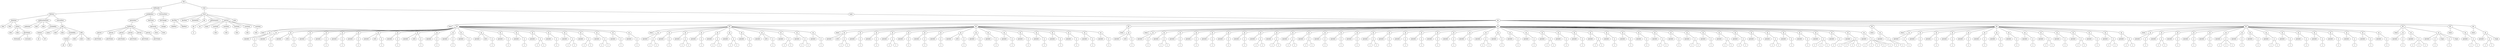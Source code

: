 graph Tree {
	"t0" [label = "TEI"];
	"t1" [label = "teiHeader"];
	"t2" [label = "fileDesc"];
	"t3" [label = "titleStmt"];
	"t4" [label = "title"];
	"t5" [label = "title"];
	"t6" [label = "author"];
	"t7" [label = "idno"];
	"t8" [label = "idno"];
	"t9" [label = "persName"];
	"t10" [label = "forename"];
	"t11" [label = "surname"];
	"t12" [label = "publicationStmt"];
	"t13" [label = "publisher"];
	"t14" [label = "idno"];
	"t15" [label = "idno"];
	"t16" [label = "availability"];
	"t17" [label = "licence"];
	"t18" [label = "ab"];
	"t19" [label = "ref"];
	"t20" [label = "sourceDesc"];
	"t21" [label = "bibl"];
	"t22" [label = "name"];
	"t23" [label = "idno"];
	"t24" [label = "idno"];
	"t25" [label = "availability"];
	"t26" [label = "licence"];
	"t27" [label = "ab"];
	"t28" [label = "ref"];
	"t29" [label = "bibl"];
	"t30" [label = "date"];
	"t31" [label = "date"];
	"t32" [label = "idno"];
	"t33" [label = "profileDesc"];
	"t34" [label = "particDesc"];
	"t35" [label = "listPerson"];
	"t36" [label = "person"];
	"t37" [label = "persName"];
	"t38" [label = "person"];
	"t39" [label = "persName"];
	"t40" [label = "person"];
	"t41" [label = "persName"];
	"t42" [label = "person"];
	"t43" [label = "persName"];
	"t44" [label = "person"];
	"t45" [label = "persName"];
	"t46" [label = "person"];
	"t47" [label = "persName"];
	"t48" [label = "textClass"];
	"t49" [label = "keywords"];
	"t50" [label = "term"];
	"t51" [label = "term"];
	"t52" [label = "revisionDesc"];
	"t53" [label = "listChange"];
	"t54" [label = "change"];
	"t55" [label = "text"];
	"t56" [label = "front"];
	"t57" [label = "docTitle"];
	"t58" [label = "titlePart"];
	"t59" [label = "titlePart"];
	"t60" [label = "docDate"];
	"t61" [label = "docAuthor"];
	"t62" [label = "div"];
	"t63" [label = "div"];
	"t64" [label = "p"];
	"t65" [label = "performance"];
	"t66" [label = "ab"];
	"t67" [label = "castList"];
	"t68" [label = "head"];
	"t69" [label = "castItem"];
	"t70" [label = "role"];
	"t71" [label = "castItem"];
	"t72" [label = "role"];
	"t73" [label = "castItem"];
	"t74" [label = "role"];
	"t75" [label = "castItem"];
	"t76" [label = "role"];
	"t77" [label = "castItem"];
	"t78" [label = "role"];
	"t79" [label = "note"];
	"t80" [label = "body"];
	"t81" [label = "div"];
	"t82" [label = "head"];
	"t83" [label = "div"];
	"t84" [label = "head"];
	"t85" [label = "sp"];
	"t86" [label = "speaker"];
	"t87" [label = "p"];
	"t88" [label = "s"];
	"t89" [label = "sp"];
	"t90" [label = "speaker"];
	"t91" [label = "p"];
	"t92" [label = "s"];
	"t93" [label = "sp"];
	"t94" [label = "speaker"];
	"t95" [label = "note"];
	"t96" [label = "p"];
	"t97" [label = "s"];
	"t98" [label = "sp"];
	"t99" [label = "speaker"];
	"t100" [label = "p"];
	"t101" [label = "s"];
	"t102" [label = "sp"];
	"t103" [label = "speaker"];
	"t104" [label = "p"];
	"t105" [label = "s"];
	"t106" [label = "sp"];
	"t107" [label = "speaker"];
	"t108" [label = "p"];
	"t109" [label = "s"];
	"t110" [label = "sp"];
	"t111" [label = "speaker"];
	"t112" [label = "p"];
	"t113" [label = "s"];
	"t114" [label = "sp"];
	"t115" [label = "speaker"];
	"t116" [label = "note"];
	"t117" [label = "p"];
	"t118" [label = "s"];
	"t119" [label = "sp"];
	"t120" [label = "speaker"];
	"t121" [label = "p"];
	"t122" [label = "s"];
	"t123" [label = "sp"];
	"t124" [label = "speaker"];
	"t125" [label = "note"];
	"t126" [label = "p"];
	"t127" [label = "s"];
	"t128" [label = "sp"];
	"t129" [label = "speaker"];
	"t130" [label = "p"];
	"t131" [label = "s"];
	"t132" [label = "sp"];
	"t133" [label = "speaker"];
	"t134" [label = "p"];
	"t135" [label = "s"];
	"t136" [label = "sp"];
	"t137" [label = "speaker"];
	"t138" [label = "p"];
	"t139" [label = "s"];
	"t140" [label = "sp"];
	"t141" [label = "speaker"];
	"t142" [label = "note"];
	"t143" [label = "p"];
	"t144" [label = "s"];
	"t145" [label = "sp"];
	"t146" [label = "speaker"];
	"t147" [label = "p"];
	"t148" [label = "s"];
	"t149" [label = "sp"];
	"t150" [label = "speaker"];
	"t151" [label = "p"];
	"t152" [label = "s"];
	"t153" [label = "sp"];
	"t154" [label = "speaker"];
	"t155" [label = "p"];
	"t156" [label = "s"];
	"t157" [label = "s"];
	"t158" [label = "sp"];
	"t159" [label = "speaker"];
	"t160" [label = "p"];
	"t161" [label = "s"];
	"t162" [label = "sp"];
	"t163" [label = "speaker"];
	"t164" [label = "p"];
	"t165" [label = "s"];
	"t166" [label = "s"];
	"t167" [label = "sp"];
	"t168" [label = "speaker"];
	"t169" [label = "p"];
	"t170" [label = "s"];
	"t171" [label = "s"];
	"t172" [label = "sp"];
	"t173" [label = "speaker"];
	"t174" [label = "p"];
	"t175" [label = "s"];
	"t176" [label = "s"];
	"t177" [label = "sp"];
	"t178" [label = "speaker"];
	"t179" [label = "p"];
	"t180" [label = "s"];
	"t181" [label = "sp"];
	"t182" [label = "speaker"];
	"t183" [label = "p"];
	"t184" [label = "s"];
	"t185" [label = "div"];
	"t186" [label = "head"];
	"t187" [label = "sp"];
	"t188" [label = "speaker"];
	"t189" [label = "p"];
	"t190" [label = "s"];
	"t191" [label = "s"];
	"t192" [label = "sp"];
	"t193" [label = "speaker"];
	"t194" [label = "p"];
	"t195" [label = "s"];
	"t196" [label = "sp"];
	"t197" [label = "speaker"];
	"t198" [label = "p"];
	"t199" [label = "s"];
	"t200" [label = "s"];
	"t201" [label = "sp"];
	"t202" [label = "speaker"];
	"t203" [label = "p"];
	"t204" [label = "s"];
	"t205" [label = "sp"];
	"t206" [label = "speaker"];
	"t207" [label = "p"];
	"t208" [label = "s"];
	"t209" [label = "s"];
	"t210" [label = "sp"];
	"t211" [label = "speaker"];
	"t212" [label = "p"];
	"t213" [label = "s"];
	"t214" [label = "s"];
	"t215" [label = "sp"];
	"t216" [label = "speaker"];
	"t217" [label = "p"];
	"t218" [label = "s"];
	"t219" [label = "sp"];
	"t220" [label = "speaker"];
	"t221" [label = "note"];
	"t222" [label = "p"];
	"t223" [label = "s"];
	"t224" [label = "sp"];
	"t225" [label = "speaker"];
	"t226" [label = "p"];
	"t227" [label = "s"];
	"t228" [label = "s"];
	"t229" [label = "sp"];
	"t230" [label = "speaker"];
	"t231" [label = "p"];
	"t232" [label = "s"];
	"t233" [label = "s"];
	"t234" [label = "sp"];
	"t235" [label = "speaker"];
	"t236" [label = "p"];
	"t237" [label = "s"];
	"t238" [label = "div"];
	"t239" [label = "head"];
	"t240" [label = "sp"];
	"t241" [label = "speaker"];
	"t242" [label = "note"];
	"t243" [label = "p"];
	"t244" [label = "s"];
	"t245" [label = "s"];
	"t246" [label = "sp"];
	"t247" [label = "speaker"];
	"t248" [label = "p"];
	"t249" [label = "s"];
	"t250" [label = "sp"];
	"t251" [label = "speaker"];
	"t252" [label = "p"];
	"t253" [label = "s"];
	"t254" [label = "sp"];
	"t255" [label = "speaker"];
	"t256" [label = "p"];
	"t257" [label = "s"];
	"t258" [label = "s"];
	"t259" [label = "sp"];
	"t260" [label = "speaker"];
	"t261" [label = "p"];
	"t262" [label = "s"];
	"t263" [label = "sp"];
	"t264" [label = "speaker"];
	"t265" [label = "p"];
	"t266" [label = "s"];
	"t267" [label = "sp"];
	"t268" [label = "speaker"];
	"t269" [label = "p"];
	"t270" [label = "s"];
	"t271" [label = "sp"];
	"t272" [label = "speaker"];
	"t273" [label = "note"];
	"t274" [label = "p"];
	"t275" [label = "s"];
	"t276" [label = "sp"];
	"t277" [label = "speaker"];
	"t278" [label = "p"];
	"t279" [label = "s"];
	"t280" [label = "sp"];
	"t281" [label = "speaker"];
	"t282" [label = "p"];
	"t283" [label = "s"];
	"t284" [label = "sp"];
	"t285" [label = "speaker"];
	"t286" [label = "p"];
	"t287" [label = "s"];
	"t288" [label = "sp"];
	"t289" [label = "speaker"];
	"t290" [label = "p"];
	"t291" [label = "s"];
	"t292" [label = "sp"];
	"t293" [label = "speaker"];
	"t294" [label = "p"];
	"t295" [label = "s"];
	"t296" [label = "sp"];
	"t297" [label = "speaker"];
	"t298" [label = "p"];
	"t299" [label = "s"];
	"t300" [label = "sp"];
	"t301" [label = "speaker"];
	"t302" [label = "p"];
	"t303" [label = "s"];
	"t304" [label = "sp"];
	"t305" [label = "speaker"];
	"t306" [label = "p"];
	"t307" [label = "s"];
	"t308" [label = "sp"];
	"t309" [label = "speaker"];
	"t310" [label = "p"];
	"t311" [label = "s"];
	"t312" [label = "div"];
	"t313" [label = "head"];
	"t314" [label = "sp"];
	"t315" [label = "speaker"];
	"t316" [label = "note"];
	"t317" [label = "p"];
	"t318" [label = "s"];
	"t319" [label = "div"];
	"t320" [label = "head"];
	"t321" [label = "sp"];
	"t322" [label = "speaker"];
	"t323" [label = "p"];
	"t324" [label = "s"];
	"t325" [label = "sp"];
	"t326" [label = "speaker"];
	"t327" [label = "p"];
	"t328" [label = "s"];
	"t329" [label = "s"];
	"t330" [label = "sp"];
	"t331" [label = "speaker"];
	"t332" [label = "p"];
	"t333" [label = "s"];
	"t334" [label = "sp"];
	"t335" [label = "speaker"];
	"t336" [label = "p"];
	"t337" [label = "s"];
	"t338" [label = "sp"];
	"t339" [label = "speaker"];
	"t340" [label = "p"];
	"t341" [label = "s"];
	"t342" [label = "sp"];
	"t343" [label = "speaker"];
	"t344" [label = "p"];
	"t345" [label = "s"];
	"t346" [label = "sp"];
	"t347" [label = "speaker"];
	"t348" [label = "p"];
	"t349" [label = "s"];
	"t350" [label = "sp"];
	"t351" [label = "speaker"];
	"t352" [label = "p"];
	"t353" [label = "s"];
	"t354" [label = "s"];
	"t355" [label = "sp"];
	"t356" [label = "speaker"];
	"t357" [label = "p"];
	"t358" [label = "s"];
	"t359" [label = "s"];
	"t360" [label = "sp"];
	"t361" [label = "speaker"];
	"t362" [label = "p"];
	"t363" [label = "s"];
	"t364" [label = "s"];
	"t365" [label = "sp"];
	"t366" [label = "speaker"];
	"t367" [label = "p"];
	"t368" [label = "s"];
	"t369" [label = "s"];
	"t370" [label = "sp"];
	"t371" [label = "speaker"];
	"t372" [label = "p"];
	"t373" [label = "s"];
	"t374" [label = "sp"];
	"t375" [label = "speaker"];
	"t376" [label = "p"];
	"t377" [label = "s"];
	"t378" [label = "sp"];
	"t379" [label = "speaker"];
	"t380" [label = "p"];
	"t381" [label = "s"];
	"t382" [label = "sp"];
	"t383" [label = "speaker"];
	"t384" [label = "p"];
	"t385" [label = "s"];
	"t386" [label = "s"];
	"t387" [label = "sp"];
	"t388" [label = "speaker"];
	"t389" [label = "p"];
	"t390" [label = "s"];
	"t391" [label = "sp"];
	"t392" [label = "speaker"];
	"t393" [label = "p"];
	"t394" [label = "s"];
	"t395" [label = "sp"];
	"t396" [label = "speaker"];
	"t397" [label = "p"];
	"t398" [label = "s"];
	"t399" [label = "sp"];
	"t400" [label = "speaker"];
	"t401" [label = "p"];
	"t402" [label = "s"];
	"t403" [label = "sp"];
	"t404" [label = "speaker"];
	"t405" [label = "p"];
	"t406" [label = "s"];
	"t407" [label = "sp"];
	"t408" [label = "speaker"];
	"t409" [label = "p"];
	"t410" [label = "s"];
	"t411" [label = "sp"];
	"t412" [label = "speaker"];
	"t413" [label = "p"];
	"t414" [label = "s"];
	"t415" [label = "s"];
	"t416" [label = "sp"];
	"t417" [label = "speaker"];
	"t418" [label = "p"];
	"t419" [label = "s"];
	"t420" [label = "sp"];
	"t421" [label = "speaker"];
	"t422" [label = "p"];
	"t423" [label = "s"];
	"t424" [label = "sp"];
	"t425" [label = "speaker"];
	"t426" [label = "p"];
	"t427" [label = "s"];
	"t428" [label = "sp"];
	"t429" [label = "speaker"];
	"t430" [label = "p"];
	"t431" [label = "s"];
	"t432" [label = "s"];
	"t433" [label = "sp"];
	"t434" [label = "speaker"];
	"t435" [label = "p"];
	"t436" [label = "s"];
	"t437" [label = "sp"];
	"t438" [label = "speaker"];
	"t439" [label = "p"];
	"t440" [label = "s"];
	"t441" [label = "sp"];
	"t442" [label = "speaker"];
	"t443" [label = "p"];
	"t444" [label = "s"];
	"t445" [label = "s"];
	"t446" [label = "sp"];
	"t447" [label = "speaker"];
	"t448" [label = "p"];
	"t449" [label = "s"];
	"t450" [label = "sp"];
	"t451" [label = "speaker"];
	"t452" [label = "p"];
	"t453" [label = "s"];
	"t454" [label = "sp"];
	"t455" [label = "speaker"];
	"t456" [label = "p"];
	"t457" [label = "s"];
	"t458" [label = "sp"];
	"t459" [label = "speaker"];
	"t460" [label = "p"];
	"t461" [label = "s"];
	"t462" [label = "s"];
	"t463" [label = "sp"];
	"t464" [label = "speaker"];
	"t465" [label = "p"];
	"t466" [label = "s"];
	"t467" [label = "sp"];
	"t468" [label = "speaker"];
	"t469" [label = "p"];
	"t470" [label = "s"];
	"t471" [label = "s"];
	"t472" [label = "sp"];
	"t473" [label = "speaker"];
	"t474" [label = "p"];
	"t475" [label = "s"];
	"t476" [label = "sp"];
	"t477" [label = "speaker"];
	"t478" [label = "p"];
	"t479" [label = "s"];
	"t480" [label = "s"];
	"t481" [label = "sp"];
	"t482" [label = "speaker"];
	"t483" [label = "p"];
	"t484" [label = "s"];
	"t485" [label = "s"];
	"t486" [label = "sp"];
	"t487" [label = "speaker"];
	"t488" [label = "p"];
	"t489" [label = "s"];
	"t490" [label = "sp"];
	"t491" [label = "speaker"];
	"t492" [label = "p"];
	"t493" [label = "s"];
	"t494" [label = "s"];
	"t495" [label = "sp"];
	"t496" [label = "speaker"];
	"t497" [label = "p"];
	"t498" [label = "s"];
	"t499" [label = "sp"];
	"t500" [label = "speaker"];
	"t501" [label = "p"];
	"t502" [label = "s"];
	"t503" [label = "sp"];
	"t504" [label = "speaker"];
	"t505" [label = "p"];
	"t506" [label = "s"];
	"t507" [label = "s"];
	"t508" [label = "s"];
	"t509" [label = "sp"];
	"t510" [label = "speaker"];
	"t511" [label = "p"];
	"t512" [label = "s"];
	"t513" [label = "sp"];
	"t514" [label = "speaker"];
	"t515" [label = "p"];
	"t516" [label = "s"];
	"t517" [label = "s"];
	"t518" [label = "s"];
	"t519" [label = "s"];
	"t520" [label = "sp"];
	"t521" [label = "speaker"];
	"t522" [label = "p"];
	"t523" [label = "s"];
	"t524" [label = "s"];
	"t525" [label = "s"];
	"t526" [label = "s"];
	"t527" [label = "s"];
	"t528" [label = "div"];
	"t529" [label = "head"];
	"t530" [label = "sp"];
	"t531" [label = "speaker"];
	"t532" [label = "p"];
	"t533" [label = "s"];
	"t534" [label = "s"];
	"t535" [label = "div"];
	"t536" [label = "head"];
	"t537" [label = "sp"];
	"t538" [label = "speaker"];
	"t539" [label = "p"];
	"t540" [label = "s"];
	"t541" [label = "sp"];
	"t542" [label = "speaker"];
	"t543" [label = "p"];
	"t544" [label = "s"];
	"t545" [label = "sp"];
	"t546" [label = "speaker"];
	"t547" [label = "p"];
	"t548" [label = "s"];
	"t549" [label = "sp"];
	"t550" [label = "speaker"];
	"t551" [label = "p"];
	"t552" [label = "s"];
	"t553" [label = "sp"];
	"t554" [label = "speaker"];
	"t555" [label = "p"];
	"t556" [label = "s"];
	"t557" [label = "sp"];
	"t558" [label = "speaker"];
	"t559" [label = "p"];
	"t560" [label = "s"];
	"t561" [label = "sp"];
	"t562" [label = "speaker"];
	"t563" [label = "p"];
	"t564" [label = "s"];
	"t565" [label = "sp"];
	"t566" [label = "speaker"];
	"t567" [label = "p"];
	"t568" [label = "s"];
	"t569" [label = "sp"];
	"t570" [label = "speaker"];
	"t571" [label = "p"];
	"t572" [label = "s"];
	"t573" [label = "sp"];
	"t574" [label = "speaker"];
	"t575" [label = "p"];
	"t576" [label = "s"];
	"t577" [label = "s"];
	"t578" [label = "sp"];
	"t579" [label = "speaker"];
	"t580" [label = "p"];
	"t581" [label = "s"];
	"t582" [label = "sp"];
	"t583" [label = "speaker"];
	"t584" [label = "p"];
	"t585" [label = "s"];
	"t586" [label = "s"];
	"t587" [label = "sp"];
	"t588" [label = "speaker"];
	"t589" [label = "p"];
	"t590" [label = "s"];
	"t591" [label = "sp"];
	"t592" [label = "speaker"];
	"t593" [label = "p"];
	"t594" [label = "s"];
	"t595" [label = "s"];
	"t596" [label = "sp"];
	"t597" [label = "speaker"];
	"t598" [label = "p"];
	"t599" [label = "s"];
	"t600" [label = "s"];
	"t601" [label = "div"];
	"t602" [label = "head"];
	"t603" [label = "sp"];
	"t604" [label = "speaker"];
	"t605" [label = "p"];
	"t606" [label = "s"];
	"t607" [label = "sp"];
	"t608" [label = "speaker"];
	"t609" [label = "p"];
	"t610" [label = "s"];
	"t611" [label = "s"];
	"t612" [label = "sp"];
	"t613" [label = "speaker"];
	"t614" [label = "p"];
	"t615" [label = "s"];
	"t616" [label = "sp"];
	"t617" [label = "speaker"];
	"t618" [label = "p"];
	"t619" [label = "s"];
	"t620" [label = "sp"];
	"t621" [label = "speaker"];
	"t622" [label = "p"];
	"t623" [label = "s"];
	"t624" [label = "sp"];
	"t625" [label = "speaker"];
	"t626" [label = "p"];
	"t627" [label = "s"];
	"t628" [label = "s"];
	"t629" [label = "s"];
	"t630" [label = "sp"];
	"t631" [label = "speaker"];
	"t632" [label = "p"];
	"t633" [label = "s"];
	"t634" [label = "sp"];
	"t635" [label = "speaker"];
	"t636" [label = "p"];
	"t637" [label = "s"];
	"t638" [label = "sp"];
	"t639" [label = "speaker"];
	"t640" [label = "p"];
	"t641" [label = "s"];
	"t642" [label = "s"];
	"t643" [label = "sp"];
	"t644" [label = "speaker"];
	"t645" [label = "p"];
	"t646" [label = "s"];
	"t647" [label = "sp"];
	"t648" [label = "speaker"];
	"t649" [label = "p"];
	"t650" [label = "s"];
	"t651" [label = "sp"];
	"t652" [label = "speaker"];
	"t653" [label = "p"];
	"t654" [label = "s"];
	"t655" [label = "sp"];
	"t656" [label = "speaker"];
	"t657" [label = "p"];
	"t658" [label = "s"];
	"t659" [label = "sp"];
	"t660" [label = "speaker"];
	"t661" [label = "p"];
	"t662" [label = "s"];
	"t663" [label = "sp"];
	"t664" [label = "speaker"];
	"t665" [label = "p"];
	"t666" [label = "s"];
	"t667" [label = "sp"];
	"t668" [label = "speaker"];
	"t669" [label = "p"];
	"t670" [label = "s"];
	"t671" [label = "div"];
	"t672" [label = "head"];
	"t673" [label = "sp"];
	"t674" [label = "speaker"];
	"t675" [label = "p"];
	"t676" [label = "s"];
	"t677" [label = "sp"];
	"t678" [label = "speaker"];
	"t679" [label = "p"];
	"t680" [label = "s"];
	"t681" [label = "s"];
	"t682" [label = "s"];
	"t683" [label = "sp"];
	"t684" [label = "speaker"];
	"t685" [label = "p"];
	"t686" [label = "s"];
	"t687" [label = "stage"];
	"t688" [label = "p"];
	"t689" [label = "s"];
	"t690" [label = "stage"];
	"t691" [label = "div"];
	"t692" [label = "head"];
	"t693" [label = "sp"];
	"t694" [label = "speaker"];
	"t695" [label = "p"];
	"t696" [label = "s"];
	"t697" [label = "s"];
	"t698" [label = "div"];
	"t699" [label = "head"];
	"t700" [label = "sp"];
	"t701" [label = "speaker"];
	"t702" [label = "p"];
	"t703" [label = "s"];
	"t704" [label = "s"];
	"t705" [label = "stage"];
	"t0" -- "t1";
	"t1" -- "t2";
	"t2" -- "t3";
	"t3" -- "t4";
	"t3" -- "t5";
	"t3" -- "t6";
	"t6" -- "t7";
	"t6" -- "t8";
	"t6" -- "t9";
	"t9" -- "t10";
	"t9" -- "t11";
	"t2" -- "t12";
	"t12" -- "t13";
	"t12" -- "t14";
	"t12" -- "t15";
	"t12" -- "t16";
	"t16" -- "t17";
	"t17" -- "t18";
	"t17" -- "t19";
	"t2" -- "t20";
	"t20" -- "t21";
	"t21" -- "t22";
	"t21" -- "t23";
	"t21" -- "t24";
	"t21" -- "t25";
	"t25" -- "t26";
	"t26" -- "t27";
	"t26" -- "t28";
	"t21" -- "t29";
	"t29" -- "t30";
	"t29" -- "t31";
	"t29" -- "t32";
	"t1" -- "t33";
	"t33" -- "t34";
	"t34" -- "t35";
	"t35" -- "t36";
	"t36" -- "t37";
	"t35" -- "t38";
	"t38" -- "t39";
	"t35" -- "t40";
	"t40" -- "t41";
	"t35" -- "t42";
	"t42" -- "t43";
	"t35" -- "t44";
	"t44" -- "t45";
	"t35" -- "t46";
	"t46" -- "t47";
	"t33" -- "t48";
	"t48" -- "t49";
	"t49" -- "t50";
	"t49" -- "t51";
	"t1" -- "t52";
	"t52" -- "t53";
	"t53" -- "t54";
	"t0" -- "t55";
	"t55" -- "t56";
	"t56" -- "t57";
	"t57" -- "t58";
	"t57" -- "t59";
	"t56" -- "t60";
	"t56" -- "t61";
	"t56" -- "t62";
	"t62" -- "t63";
	"t63" -- "t64";
	"t56" -- "t65";
	"t65" -- "t66";
	"t56" -- "t67";
	"t67" -- "t68";
	"t67" -- "t69";
	"t69" -- "t70";
	"t67" -- "t71";
	"t71" -- "t72";
	"t67" -- "t73";
	"t73" -- "t74";
	"t67" -- "t75";
	"t75" -- "t76";
	"t67" -- "t77";
	"t77" -- "t78";
	"t56" -- "t79";
	"t55" -- "t80";
	"t80" -- "t81";
	"t81" -- "t82";
	"t81" -- "t83";
	"t83" -- "t84";
	"t83" -- "t85";
	"t85" -- "t86";
	"t85" -- "t87";
	"t87" -- "t88";
	"t83" -- "t89";
	"t89" -- "t90";
	"t89" -- "t91";
	"t91" -- "t92";
	"t83" -- "t93";
	"t93" -- "t94";
	"t93" -- "t95";
	"t93" -- "t96";
	"t96" -- "t97";
	"t83" -- "t98";
	"t98" -- "t99";
	"t98" -- "t100";
	"t100" -- "t101";
	"t83" -- "t102";
	"t102" -- "t103";
	"t102" -- "t104";
	"t104" -- "t105";
	"t83" -- "t106";
	"t106" -- "t107";
	"t106" -- "t108";
	"t108" -- "t109";
	"t83" -- "t110";
	"t110" -- "t111";
	"t110" -- "t112";
	"t112" -- "t113";
	"t83" -- "t114";
	"t114" -- "t115";
	"t114" -- "t116";
	"t114" -- "t117";
	"t117" -- "t118";
	"t83" -- "t119";
	"t119" -- "t120";
	"t119" -- "t121";
	"t121" -- "t122";
	"t83" -- "t123";
	"t123" -- "t124";
	"t123" -- "t125";
	"t123" -- "t126";
	"t126" -- "t127";
	"t83" -- "t128";
	"t128" -- "t129";
	"t128" -- "t130";
	"t130" -- "t131";
	"t83" -- "t132";
	"t132" -- "t133";
	"t132" -- "t134";
	"t134" -- "t135";
	"t83" -- "t136";
	"t136" -- "t137";
	"t136" -- "t138";
	"t138" -- "t139";
	"t83" -- "t140";
	"t140" -- "t141";
	"t140" -- "t142";
	"t140" -- "t143";
	"t143" -- "t144";
	"t83" -- "t145";
	"t145" -- "t146";
	"t145" -- "t147";
	"t147" -- "t148";
	"t83" -- "t149";
	"t149" -- "t150";
	"t149" -- "t151";
	"t151" -- "t152";
	"t83" -- "t153";
	"t153" -- "t154";
	"t153" -- "t155";
	"t155" -- "t156";
	"t155" -- "t157";
	"t83" -- "t158";
	"t158" -- "t159";
	"t158" -- "t160";
	"t160" -- "t161";
	"t83" -- "t162";
	"t162" -- "t163";
	"t162" -- "t164";
	"t164" -- "t165";
	"t164" -- "t166";
	"t83" -- "t167";
	"t167" -- "t168";
	"t167" -- "t169";
	"t169" -- "t170";
	"t169" -- "t171";
	"t83" -- "t172";
	"t172" -- "t173";
	"t172" -- "t174";
	"t174" -- "t175";
	"t174" -- "t176";
	"t83" -- "t177";
	"t177" -- "t178";
	"t177" -- "t179";
	"t179" -- "t180";
	"t83" -- "t181";
	"t181" -- "t182";
	"t181" -- "t183";
	"t183" -- "t184";
	"t81" -- "t185";
	"t185" -- "t186";
	"t185" -- "t187";
	"t187" -- "t188";
	"t187" -- "t189";
	"t189" -- "t190";
	"t189" -- "t191";
	"t185" -- "t192";
	"t192" -- "t193";
	"t192" -- "t194";
	"t194" -- "t195";
	"t185" -- "t196";
	"t196" -- "t197";
	"t196" -- "t198";
	"t198" -- "t199";
	"t198" -- "t200";
	"t185" -- "t201";
	"t201" -- "t202";
	"t201" -- "t203";
	"t203" -- "t204";
	"t185" -- "t205";
	"t205" -- "t206";
	"t205" -- "t207";
	"t207" -- "t208";
	"t207" -- "t209";
	"t185" -- "t210";
	"t210" -- "t211";
	"t210" -- "t212";
	"t212" -- "t213";
	"t212" -- "t214";
	"t185" -- "t215";
	"t215" -- "t216";
	"t215" -- "t217";
	"t217" -- "t218";
	"t185" -- "t219";
	"t219" -- "t220";
	"t219" -- "t221";
	"t219" -- "t222";
	"t222" -- "t223";
	"t185" -- "t224";
	"t224" -- "t225";
	"t224" -- "t226";
	"t226" -- "t227";
	"t226" -- "t228";
	"t185" -- "t229";
	"t229" -- "t230";
	"t229" -- "t231";
	"t231" -- "t232";
	"t231" -- "t233";
	"t185" -- "t234";
	"t234" -- "t235";
	"t234" -- "t236";
	"t236" -- "t237";
	"t81" -- "t238";
	"t238" -- "t239";
	"t238" -- "t240";
	"t240" -- "t241";
	"t240" -- "t242";
	"t240" -- "t243";
	"t243" -- "t244";
	"t243" -- "t245";
	"t238" -- "t246";
	"t246" -- "t247";
	"t246" -- "t248";
	"t248" -- "t249";
	"t238" -- "t250";
	"t250" -- "t251";
	"t250" -- "t252";
	"t252" -- "t253";
	"t238" -- "t254";
	"t254" -- "t255";
	"t254" -- "t256";
	"t256" -- "t257";
	"t256" -- "t258";
	"t238" -- "t259";
	"t259" -- "t260";
	"t259" -- "t261";
	"t261" -- "t262";
	"t238" -- "t263";
	"t263" -- "t264";
	"t263" -- "t265";
	"t265" -- "t266";
	"t238" -- "t267";
	"t267" -- "t268";
	"t267" -- "t269";
	"t269" -- "t270";
	"t238" -- "t271";
	"t271" -- "t272";
	"t271" -- "t273";
	"t271" -- "t274";
	"t274" -- "t275";
	"t238" -- "t276";
	"t276" -- "t277";
	"t276" -- "t278";
	"t278" -- "t279";
	"t238" -- "t280";
	"t280" -- "t281";
	"t280" -- "t282";
	"t282" -- "t283";
	"t238" -- "t284";
	"t284" -- "t285";
	"t284" -- "t286";
	"t286" -- "t287";
	"t238" -- "t288";
	"t288" -- "t289";
	"t288" -- "t290";
	"t290" -- "t291";
	"t238" -- "t292";
	"t292" -- "t293";
	"t292" -- "t294";
	"t294" -- "t295";
	"t238" -- "t296";
	"t296" -- "t297";
	"t296" -- "t298";
	"t298" -- "t299";
	"t238" -- "t300";
	"t300" -- "t301";
	"t300" -- "t302";
	"t302" -- "t303";
	"t238" -- "t304";
	"t304" -- "t305";
	"t304" -- "t306";
	"t306" -- "t307";
	"t238" -- "t308";
	"t308" -- "t309";
	"t308" -- "t310";
	"t310" -- "t311";
	"t81" -- "t312";
	"t312" -- "t313";
	"t312" -- "t314";
	"t314" -- "t315";
	"t314" -- "t316";
	"t314" -- "t317";
	"t317" -- "t318";
	"t81" -- "t319";
	"t319" -- "t320";
	"t319" -- "t321";
	"t321" -- "t322";
	"t321" -- "t323";
	"t323" -- "t324";
	"t319" -- "t325";
	"t325" -- "t326";
	"t325" -- "t327";
	"t327" -- "t328";
	"t327" -- "t329";
	"t319" -- "t330";
	"t330" -- "t331";
	"t330" -- "t332";
	"t332" -- "t333";
	"t319" -- "t334";
	"t334" -- "t335";
	"t334" -- "t336";
	"t336" -- "t337";
	"t319" -- "t338";
	"t338" -- "t339";
	"t338" -- "t340";
	"t340" -- "t341";
	"t319" -- "t342";
	"t342" -- "t343";
	"t342" -- "t344";
	"t344" -- "t345";
	"t319" -- "t346";
	"t346" -- "t347";
	"t346" -- "t348";
	"t348" -- "t349";
	"t319" -- "t350";
	"t350" -- "t351";
	"t350" -- "t352";
	"t352" -- "t353";
	"t352" -- "t354";
	"t319" -- "t355";
	"t355" -- "t356";
	"t355" -- "t357";
	"t357" -- "t358";
	"t357" -- "t359";
	"t319" -- "t360";
	"t360" -- "t361";
	"t360" -- "t362";
	"t362" -- "t363";
	"t362" -- "t364";
	"t319" -- "t365";
	"t365" -- "t366";
	"t365" -- "t367";
	"t367" -- "t368";
	"t367" -- "t369";
	"t319" -- "t370";
	"t370" -- "t371";
	"t370" -- "t372";
	"t372" -- "t373";
	"t319" -- "t374";
	"t374" -- "t375";
	"t374" -- "t376";
	"t376" -- "t377";
	"t319" -- "t378";
	"t378" -- "t379";
	"t378" -- "t380";
	"t380" -- "t381";
	"t319" -- "t382";
	"t382" -- "t383";
	"t382" -- "t384";
	"t384" -- "t385";
	"t384" -- "t386";
	"t319" -- "t387";
	"t387" -- "t388";
	"t387" -- "t389";
	"t389" -- "t390";
	"t319" -- "t391";
	"t391" -- "t392";
	"t391" -- "t393";
	"t393" -- "t394";
	"t319" -- "t395";
	"t395" -- "t396";
	"t395" -- "t397";
	"t397" -- "t398";
	"t319" -- "t399";
	"t399" -- "t400";
	"t399" -- "t401";
	"t401" -- "t402";
	"t319" -- "t403";
	"t403" -- "t404";
	"t403" -- "t405";
	"t405" -- "t406";
	"t319" -- "t407";
	"t407" -- "t408";
	"t407" -- "t409";
	"t409" -- "t410";
	"t319" -- "t411";
	"t411" -- "t412";
	"t411" -- "t413";
	"t413" -- "t414";
	"t413" -- "t415";
	"t319" -- "t416";
	"t416" -- "t417";
	"t416" -- "t418";
	"t418" -- "t419";
	"t319" -- "t420";
	"t420" -- "t421";
	"t420" -- "t422";
	"t422" -- "t423";
	"t319" -- "t424";
	"t424" -- "t425";
	"t424" -- "t426";
	"t426" -- "t427";
	"t319" -- "t428";
	"t428" -- "t429";
	"t428" -- "t430";
	"t430" -- "t431";
	"t430" -- "t432";
	"t319" -- "t433";
	"t433" -- "t434";
	"t433" -- "t435";
	"t435" -- "t436";
	"t319" -- "t437";
	"t437" -- "t438";
	"t437" -- "t439";
	"t439" -- "t440";
	"t319" -- "t441";
	"t441" -- "t442";
	"t441" -- "t443";
	"t443" -- "t444";
	"t443" -- "t445";
	"t319" -- "t446";
	"t446" -- "t447";
	"t446" -- "t448";
	"t448" -- "t449";
	"t319" -- "t450";
	"t450" -- "t451";
	"t450" -- "t452";
	"t452" -- "t453";
	"t319" -- "t454";
	"t454" -- "t455";
	"t454" -- "t456";
	"t456" -- "t457";
	"t319" -- "t458";
	"t458" -- "t459";
	"t458" -- "t460";
	"t460" -- "t461";
	"t460" -- "t462";
	"t319" -- "t463";
	"t463" -- "t464";
	"t463" -- "t465";
	"t465" -- "t466";
	"t319" -- "t467";
	"t467" -- "t468";
	"t467" -- "t469";
	"t469" -- "t470";
	"t469" -- "t471";
	"t319" -- "t472";
	"t472" -- "t473";
	"t472" -- "t474";
	"t474" -- "t475";
	"t319" -- "t476";
	"t476" -- "t477";
	"t476" -- "t478";
	"t478" -- "t479";
	"t478" -- "t480";
	"t319" -- "t481";
	"t481" -- "t482";
	"t481" -- "t483";
	"t483" -- "t484";
	"t483" -- "t485";
	"t319" -- "t486";
	"t486" -- "t487";
	"t486" -- "t488";
	"t488" -- "t489";
	"t319" -- "t490";
	"t490" -- "t491";
	"t490" -- "t492";
	"t492" -- "t493";
	"t492" -- "t494";
	"t319" -- "t495";
	"t495" -- "t496";
	"t495" -- "t497";
	"t497" -- "t498";
	"t319" -- "t499";
	"t499" -- "t500";
	"t499" -- "t501";
	"t501" -- "t502";
	"t319" -- "t503";
	"t503" -- "t504";
	"t503" -- "t505";
	"t505" -- "t506";
	"t505" -- "t507";
	"t505" -- "t508";
	"t319" -- "t509";
	"t509" -- "t510";
	"t509" -- "t511";
	"t511" -- "t512";
	"t319" -- "t513";
	"t513" -- "t514";
	"t513" -- "t515";
	"t515" -- "t516";
	"t515" -- "t517";
	"t515" -- "t518";
	"t515" -- "t519";
	"t319" -- "t520";
	"t520" -- "t521";
	"t520" -- "t522";
	"t522" -- "t523";
	"t522" -- "t524";
	"t522" -- "t525";
	"t522" -- "t526";
	"t522" -- "t527";
	"t81" -- "t528";
	"t528" -- "t529";
	"t528" -- "t530";
	"t530" -- "t531";
	"t530" -- "t532";
	"t532" -- "t533";
	"t532" -- "t534";
	"t81" -- "t535";
	"t535" -- "t536";
	"t535" -- "t537";
	"t537" -- "t538";
	"t537" -- "t539";
	"t539" -- "t540";
	"t535" -- "t541";
	"t541" -- "t542";
	"t541" -- "t543";
	"t543" -- "t544";
	"t535" -- "t545";
	"t545" -- "t546";
	"t545" -- "t547";
	"t547" -- "t548";
	"t535" -- "t549";
	"t549" -- "t550";
	"t549" -- "t551";
	"t551" -- "t552";
	"t535" -- "t553";
	"t553" -- "t554";
	"t553" -- "t555";
	"t555" -- "t556";
	"t535" -- "t557";
	"t557" -- "t558";
	"t557" -- "t559";
	"t559" -- "t560";
	"t535" -- "t561";
	"t561" -- "t562";
	"t561" -- "t563";
	"t563" -- "t564";
	"t535" -- "t565";
	"t565" -- "t566";
	"t565" -- "t567";
	"t567" -- "t568";
	"t535" -- "t569";
	"t569" -- "t570";
	"t569" -- "t571";
	"t571" -- "t572";
	"t535" -- "t573";
	"t573" -- "t574";
	"t573" -- "t575";
	"t575" -- "t576";
	"t575" -- "t577";
	"t535" -- "t578";
	"t578" -- "t579";
	"t578" -- "t580";
	"t580" -- "t581";
	"t535" -- "t582";
	"t582" -- "t583";
	"t582" -- "t584";
	"t584" -- "t585";
	"t584" -- "t586";
	"t535" -- "t587";
	"t587" -- "t588";
	"t587" -- "t589";
	"t589" -- "t590";
	"t535" -- "t591";
	"t591" -- "t592";
	"t591" -- "t593";
	"t593" -- "t594";
	"t593" -- "t595";
	"t535" -- "t596";
	"t596" -- "t597";
	"t596" -- "t598";
	"t598" -- "t599";
	"t598" -- "t600";
	"t81" -- "t601";
	"t601" -- "t602";
	"t601" -- "t603";
	"t603" -- "t604";
	"t603" -- "t605";
	"t605" -- "t606";
	"t601" -- "t607";
	"t607" -- "t608";
	"t607" -- "t609";
	"t609" -- "t610";
	"t609" -- "t611";
	"t601" -- "t612";
	"t612" -- "t613";
	"t612" -- "t614";
	"t614" -- "t615";
	"t601" -- "t616";
	"t616" -- "t617";
	"t616" -- "t618";
	"t618" -- "t619";
	"t601" -- "t620";
	"t620" -- "t621";
	"t620" -- "t622";
	"t622" -- "t623";
	"t601" -- "t624";
	"t624" -- "t625";
	"t624" -- "t626";
	"t626" -- "t627";
	"t626" -- "t628";
	"t626" -- "t629";
	"t601" -- "t630";
	"t630" -- "t631";
	"t630" -- "t632";
	"t632" -- "t633";
	"t601" -- "t634";
	"t634" -- "t635";
	"t634" -- "t636";
	"t636" -- "t637";
	"t601" -- "t638";
	"t638" -- "t639";
	"t638" -- "t640";
	"t640" -- "t641";
	"t640" -- "t642";
	"t601" -- "t643";
	"t643" -- "t644";
	"t643" -- "t645";
	"t645" -- "t646";
	"t601" -- "t647";
	"t647" -- "t648";
	"t647" -- "t649";
	"t649" -- "t650";
	"t601" -- "t651";
	"t651" -- "t652";
	"t651" -- "t653";
	"t653" -- "t654";
	"t601" -- "t655";
	"t655" -- "t656";
	"t655" -- "t657";
	"t657" -- "t658";
	"t601" -- "t659";
	"t659" -- "t660";
	"t659" -- "t661";
	"t661" -- "t662";
	"t601" -- "t663";
	"t663" -- "t664";
	"t663" -- "t665";
	"t665" -- "t666";
	"t601" -- "t667";
	"t667" -- "t668";
	"t667" -- "t669";
	"t669" -- "t670";
	"t81" -- "t671";
	"t671" -- "t672";
	"t671" -- "t673";
	"t673" -- "t674";
	"t673" -- "t675";
	"t675" -- "t676";
	"t671" -- "t677";
	"t677" -- "t678";
	"t677" -- "t679";
	"t679" -- "t680";
	"t679" -- "t681";
	"t679" -- "t682";
	"t671" -- "t683";
	"t683" -- "t684";
	"t683" -- "t685";
	"t685" -- "t686";
	"t683" -- "t687";
	"t683" -- "t688";
	"t688" -- "t689";
	"t683" -- "t690";
	"t81" -- "t691";
	"t691" -- "t692";
	"t691" -- "t693";
	"t693" -- "t694";
	"t693" -- "t695";
	"t695" -- "t696";
	"t695" -- "t697";
	"t81" -- "t698";
	"t698" -- "t699";
	"t698" -- "t700";
	"t700" -- "t701";
	"t700" -- "t702";
	"t702" -- "t703";
	"t702" -- "t704";
	"t700" -- "t705";
}
